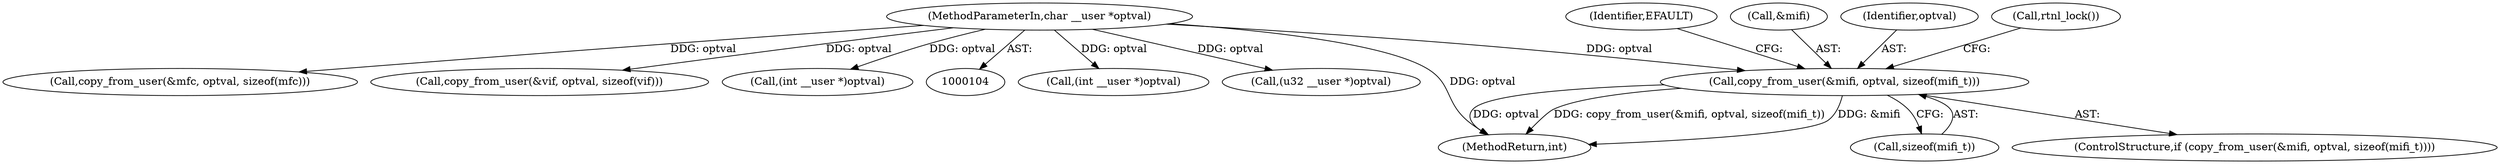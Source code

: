 digraph "0_linux_99253eb750fda6a644d5188fb26c43bad8d5a745_0@API" {
"1000241" [label="(Call,copy_from_user(&mifi, optval, sizeof(mifi_t)))"];
"1000107" [label="(MethodParameterIn,char __user *optval)"];
"1000249" [label="(Identifier,EFAULT)"];
"1000342" [label="(Call,(int __user *)optval)"];
"1000242" [label="(Call,&mifi)"];
"1000244" [label="(Identifier,optval)"];
"1000418" [label="(Call,(u32 __user *)optval)"];
"1000470" [label="(MethodReturn,int)"];
"1000277" [label="(Call,copy_from_user(&mfc, optval, sizeof(mfc)))"];
"1000197" [label="(Call,copy_from_user(&vif, optval, sizeof(vif)))"];
"1000241" [label="(Call,copy_from_user(&mifi, optval, sizeof(mifi_t)))"];
"1000245" [label="(Call,sizeof(mifi_t))"];
"1000107" [label="(MethodParameterIn,char __user *optval)"];
"1000250" [label="(Call,rtnl_lock())"];
"1000240" [label="(ControlStructure,if (copy_from_user(&mifi, optval, sizeof(mifi_t))))"];
"1000369" [label="(Call,(int __user *)optval)"];
"1000241" -> "1000240"  [label="AST: "];
"1000241" -> "1000245"  [label="CFG: "];
"1000242" -> "1000241"  [label="AST: "];
"1000244" -> "1000241"  [label="AST: "];
"1000245" -> "1000241"  [label="AST: "];
"1000249" -> "1000241"  [label="CFG: "];
"1000250" -> "1000241"  [label="CFG: "];
"1000241" -> "1000470"  [label="DDG: &mifi"];
"1000241" -> "1000470"  [label="DDG: optval"];
"1000241" -> "1000470"  [label="DDG: copy_from_user(&mifi, optval, sizeof(mifi_t))"];
"1000107" -> "1000241"  [label="DDG: optval"];
"1000107" -> "1000104"  [label="AST: "];
"1000107" -> "1000470"  [label="DDG: optval"];
"1000107" -> "1000197"  [label="DDG: optval"];
"1000107" -> "1000277"  [label="DDG: optval"];
"1000107" -> "1000342"  [label="DDG: optval"];
"1000107" -> "1000369"  [label="DDG: optval"];
"1000107" -> "1000418"  [label="DDG: optval"];
}
